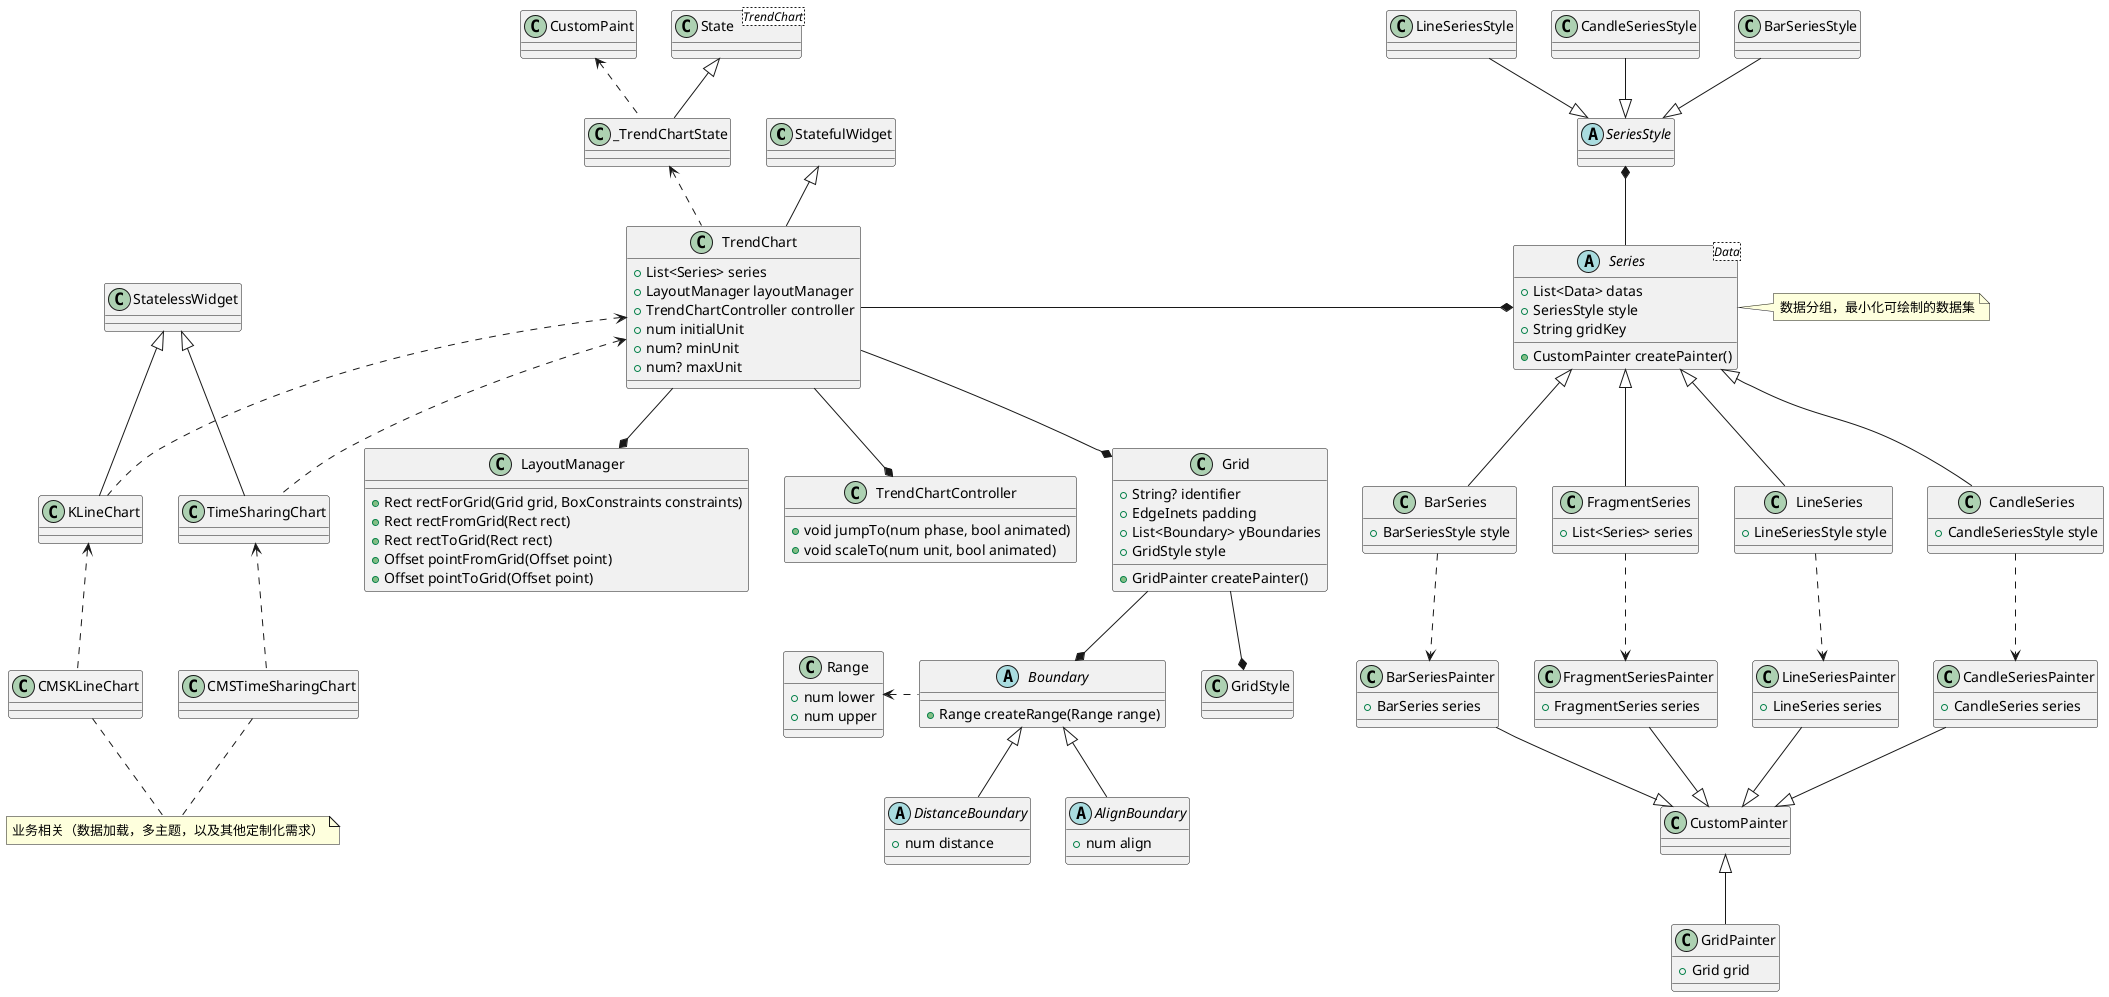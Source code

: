@startuml Test
StatefulWidget <|-- TrendChart

StatelessWidget <|-- TimeSharingChart
StatelessWidget <|-- KLineChart
TrendChart <.. TimeSharingChart
TrendChart <.. KLineChart

KLineChart <.. CMSKLineChart
TimeSharingChart <.. CMSTimeSharingChart
note "业务相关（数据加载，多主题，以及其他定制化需求）" as N1
CMSKLineChart .. N1
CMSTimeSharingChart .. N1

'note left of TrendChart: 趋势图，K线及分时图的核心组件
class TrendChart {
    +List<Series> series
    +LayoutManager layoutManager
    +TrendChartController controller
    +num initialUnit
    +num? minUnit
    +num? maxUnit
}

State <|-- _TrendChartState 
class State <TrendChart>

_TrendChartState <.. TrendChart
CustomPaint <.. _TrendChartState

TrendChart --* LayoutManager
TrendChart --* TrendChartController
TrendChart -* Series

!startsub TrendChartController
class TrendChartController {
    +void jumpTo(num phase, bool animated)
    +void scaleTo(num unit, bool animated)
}
!endsub

class LayoutManager {
    +Rect rectForGrid(Grid grid, BoxConstraints constraints)
    +Rect rectFromGrid(Rect rect)
    +Rect rectToGrid(Rect rect)
    +Offset pointFromGrid(Offset point)
    +Offset pointToGrid(Offset point)
}

abstract Series <Data> {
    +List<Data> datas
    +SeriesStyle style
    +String gridKey
    +CustomPainter createPainter()
} 
note right: 数据分组，最小化可绘制的数据集
abstract SeriesStyle

Series <|-- LineSeries 
Series <|-- CandleSeries
Series <|-- BarSeries
Series <|-- FragmentSeries

LineSeriesPainter --|> CustomPainter 
CandleSeriesPainter --|> CustomPainter 
BarSeriesPainter --|> CustomPainter 
FragmentSeriesPainter --|> CustomPainter 

LineSeries ..> LineSeriesPainter
CandleSeries ..> CandleSeriesPainter
BarSeries ..> BarSeriesPainter
FragmentSeries ..> FragmentSeriesPainter

class LineSeriesPainter {
    +LineSeries series
}

class CandleSeriesPainter {
    +CandleSeries series
}

class BarSeriesPainter {
    +BarSeries series
}

class FragmentSeriesPainter {
    +FragmentSeries series
}

class FragmentSeries {
    +List<Series> series
}

class LineSeries {
    +LineSeriesStyle style
}

class CandleSeries {
    +CandleSeriesStyle style
}

class BarSeries {
    +BarSeriesStyle style
}

LineSeriesStyle --|> SeriesStyle 
CandleSeriesStyle --|> SeriesStyle 
BarSeriesStyle --|> SeriesStyle 

SeriesStyle *-- Series 

' note bottom of LineSeries: 线形图，指标线，分时线
' note bottom of CandleSeries: 蜡烛图
' note bottom of BarSeries: 柱状图
' note bottom of FragmentSeries: 数据集分组，将若干数据集并行显示（eg: 五日分时）

class Range {
    +num lower
    +num upper
}

abstract Boundary {
    +Range createRange(Range range)
}

Range <. Boundary

abstract DistanceBoundary {
    +num distance
}

abstract AlignBoundary {
    +num align
}

Boundary <|-- DistanceBoundary
Boundary <|-- AlignBoundary

class Grid {
    +String? identifier
    +EdgeInets padding
    +List<Boundary> yBoundaries
    +GridStyle style
    +GridPainter createPainter()
}
Grid --* GridStyle
Boundary -[hidden]> GridStyle

class GridPainter {
    +Grid grid
}
CustomPainter <|-- GridPainter

Grid --* Boundary
TrendChart --* Grid
@enduml